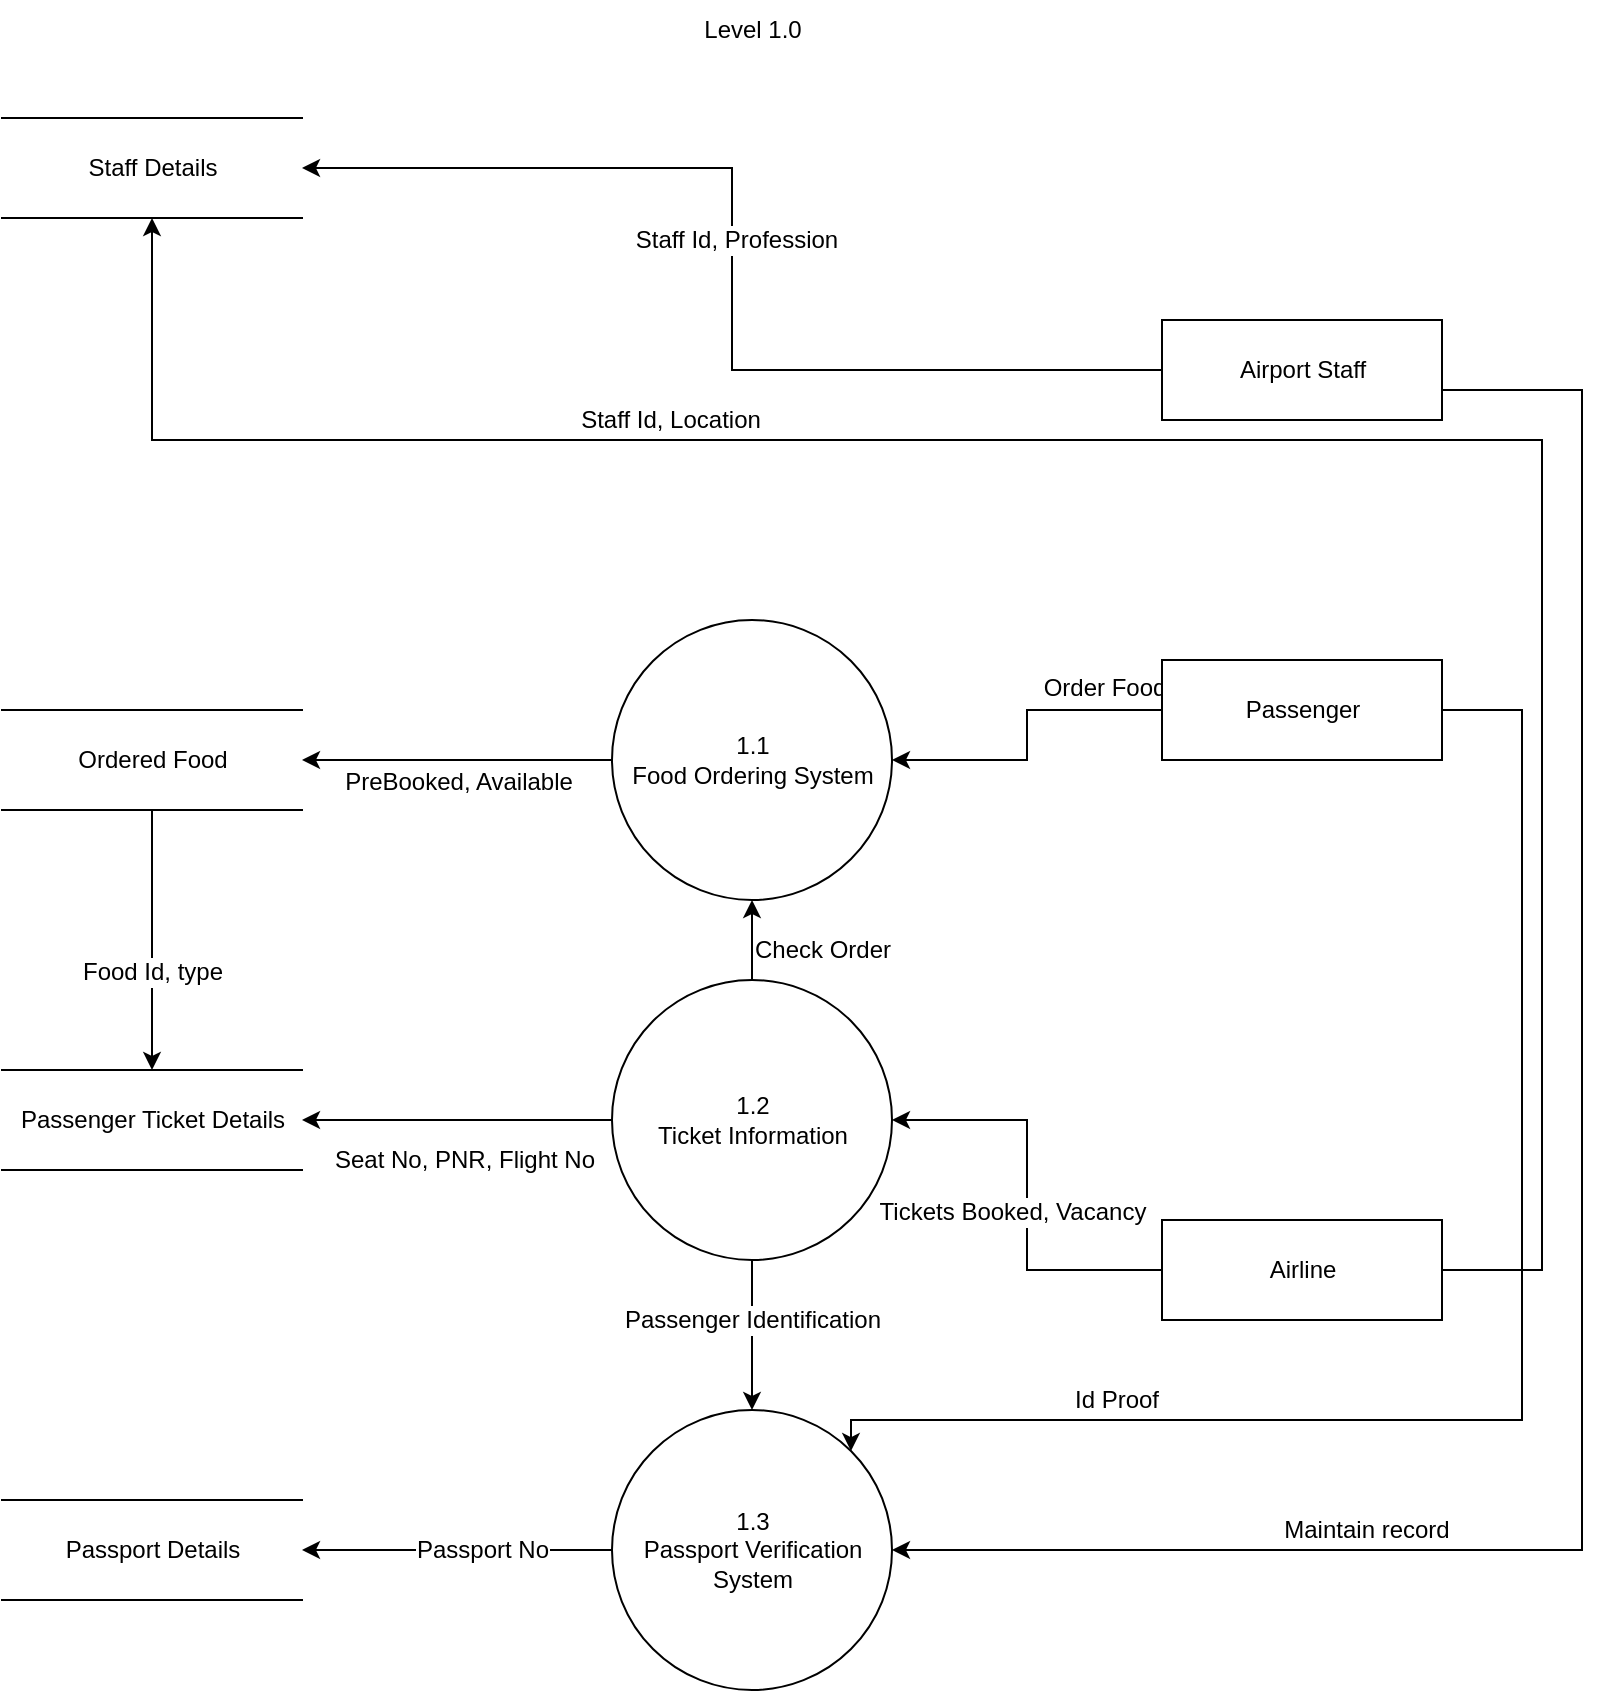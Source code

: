 <mxfile version="20.8.4" type="device"><diagram id="GVL7ajfOeMTSlkLHPafE" name="Page-1"><mxGraphModel dx="1732" dy="722" grid="1" gridSize="10" guides="1" tooltips="1" connect="1" arrows="1" fold="1" page="1" pageScale="1" pageWidth="850" pageHeight="1100" math="0" shadow="0"><root><mxCell id="0"/><mxCell id="1" parent="0"/><mxCell id="f_7Ii94mj_H2YGGK_B9Z-1" value="Staff Details" style="html=1;dashed=0;whitespace=wrap;shape=partialRectangle;right=0;left=0;" vertex="1" parent="1"><mxGeometry x="50" y="159" width="150" height="50" as="geometry"/></mxCell><mxCell id="f_7Ii94mj_H2YGGK_B9Z-11" style="edgeStyle=orthogonalEdgeStyle;rounded=0;orthogonalLoop=1;jettySize=auto;html=1;exitX=0;exitY=0.5;exitDx=0;exitDy=0;entryX=1;entryY=0.5;entryDx=0;entryDy=0;fontSize=12;" edge="1" parent="1" source="f_7Ii94mj_H2YGGK_B9Z-2" target="f_7Ii94mj_H2YGGK_B9Z-10"><mxGeometry relative="1" as="geometry"/></mxCell><mxCell id="f_7Ii94mj_H2YGGK_B9Z-12" value="PreBooked, Available" style="edgeLabel;html=1;align=center;verticalAlign=middle;resizable=0;points=[];fontSize=12;" vertex="1" connectable="0" parent="f_7Ii94mj_H2YGGK_B9Z-11"><mxGeometry x="0.237" relative="1" as="geometry"><mxPoint x="19" y="11" as="offset"/></mxGeometry></mxCell><mxCell id="f_7Ii94mj_H2YGGK_B9Z-2" value="1.1&lt;br&gt;Food Ordering System" style="shape=ellipse;html=1;dashed=0;whitespace=wrap;aspect=fixed;perimeter=ellipsePerimeter;" vertex="1" parent="1"><mxGeometry x="355" y="410" width="140" height="140" as="geometry"/></mxCell><mxCell id="f_7Ii94mj_H2YGGK_B9Z-4" style="edgeStyle=orthogonalEdgeStyle;rounded=0;orthogonalLoop=1;jettySize=auto;html=1;exitX=0;exitY=0.5;exitDx=0;exitDy=0;entryX=1;entryY=0.5;entryDx=0;entryDy=0;" edge="1" parent="1" source="f_7Ii94mj_H2YGGK_B9Z-3" target="f_7Ii94mj_H2YGGK_B9Z-1"><mxGeometry relative="1" as="geometry"/></mxCell><mxCell id="f_7Ii94mj_H2YGGK_B9Z-5" value="&lt;font style=&quot;font-size: 12px;&quot;&gt;Staff Id, Profession&lt;/font&gt;" style="edgeLabel;html=1;align=center;verticalAlign=middle;resizable=0;points=[];" vertex="1" connectable="0" parent="f_7Ii94mj_H2YGGK_B9Z-4"><mxGeometry x="0.112" y="2" relative="1" as="geometry"><mxPoint x="4" y="15" as="offset"/></mxGeometry></mxCell><mxCell id="f_7Ii94mj_H2YGGK_B9Z-31" style="edgeStyle=orthogonalEdgeStyle;rounded=0;orthogonalLoop=1;jettySize=auto;html=1;exitX=0.5;exitY=1;exitDx=0;exitDy=0;entryX=1;entryY=0.5;entryDx=0;entryDy=0;fontSize=12;" edge="1" parent="1" source="f_7Ii94mj_H2YGGK_B9Z-3" target="f_7Ii94mj_H2YGGK_B9Z-22"><mxGeometry relative="1" as="geometry"><Array as="points"><mxPoint x="840" y="295"/><mxPoint x="840" y="875"/></Array></mxGeometry></mxCell><mxCell id="f_7Ii94mj_H2YGGK_B9Z-32" value="Maintain record" style="edgeLabel;html=1;align=center;verticalAlign=middle;resizable=0;points=[];fontSize=12;" vertex="1" connectable="0" parent="f_7Ii94mj_H2YGGK_B9Z-31"><mxGeometry x="0.847" y="-3" relative="1" as="geometry"><mxPoint x="154" y="-7" as="offset"/></mxGeometry></mxCell><mxCell id="f_7Ii94mj_H2YGGK_B9Z-3" value="Airport Staff" style="html=1;dashed=0;whitespace=wrap;" vertex="1" parent="1"><mxGeometry x="630" y="260" width="140" height="50" as="geometry"/></mxCell><mxCell id="f_7Ii94mj_H2YGGK_B9Z-8" style="edgeStyle=orthogonalEdgeStyle;rounded=0;orthogonalLoop=1;jettySize=auto;html=1;exitX=0;exitY=0.5;exitDx=0;exitDy=0;entryX=1;entryY=0.5;entryDx=0;entryDy=0;fontSize=12;" edge="1" parent="1" source="f_7Ii94mj_H2YGGK_B9Z-7" target="f_7Ii94mj_H2YGGK_B9Z-2"><mxGeometry relative="1" as="geometry"/></mxCell><mxCell id="f_7Ii94mj_H2YGGK_B9Z-9" value="Order Food" style="edgeLabel;html=1;align=center;verticalAlign=middle;resizable=0;points=[];fontSize=12;" vertex="1" connectable="0" parent="f_7Ii94mj_H2YGGK_B9Z-8"><mxGeometry x="-0.317" y="-3" relative="1" as="geometry"><mxPoint x="25" y="-8" as="offset"/></mxGeometry></mxCell><mxCell id="f_7Ii94mj_H2YGGK_B9Z-33" style="edgeStyle=orthogonalEdgeStyle;rounded=0;orthogonalLoop=1;jettySize=auto;html=1;exitX=1;exitY=0.5;exitDx=0;exitDy=0;entryX=1;entryY=0;entryDx=0;entryDy=0;fontSize=12;" edge="1" parent="1" source="f_7Ii94mj_H2YGGK_B9Z-7" target="f_7Ii94mj_H2YGGK_B9Z-22"><mxGeometry relative="1" as="geometry"><Array as="points"><mxPoint x="810" y="455"/><mxPoint x="810" y="810"/><mxPoint x="475" y="810"/></Array></mxGeometry></mxCell><mxCell id="f_7Ii94mj_H2YGGK_B9Z-34" value="Id Proof" style="edgeLabel;html=1;align=center;verticalAlign=middle;resizable=0;points=[];fontSize=12;" vertex="1" connectable="0" parent="f_7Ii94mj_H2YGGK_B9Z-33"><mxGeometry x="0.589" y="-4" relative="1" as="geometry"><mxPoint x="-6" y="-6" as="offset"/></mxGeometry></mxCell><mxCell id="f_7Ii94mj_H2YGGK_B9Z-7" value="Passenger" style="html=1;dashed=0;whitespace=wrap;" vertex="1" parent="1"><mxGeometry x="630" y="430" width="140" height="50" as="geometry"/></mxCell><mxCell id="f_7Ii94mj_H2YGGK_B9Z-43" style="edgeStyle=orthogonalEdgeStyle;rounded=0;orthogonalLoop=1;jettySize=auto;html=1;exitX=0.5;exitY=1;exitDx=0;exitDy=0;entryX=0.5;entryY=0;entryDx=0;entryDy=0;fontSize=12;" edge="1" parent="1" source="f_7Ii94mj_H2YGGK_B9Z-10" target="f_7Ii94mj_H2YGGK_B9Z-13"><mxGeometry relative="1" as="geometry"/></mxCell><mxCell id="f_7Ii94mj_H2YGGK_B9Z-44" value="Food Id, type" style="edgeLabel;html=1;align=center;verticalAlign=middle;resizable=0;points=[];fontSize=12;" vertex="1" connectable="0" parent="f_7Ii94mj_H2YGGK_B9Z-43"><mxGeometry x="0.239" relative="1" as="geometry"><mxPoint as="offset"/></mxGeometry></mxCell><mxCell id="f_7Ii94mj_H2YGGK_B9Z-10" value="Ordered Food" style="html=1;dashed=0;whitespace=wrap;shape=partialRectangle;right=0;left=0;" vertex="1" parent="1"><mxGeometry x="50" y="455" width="150" height="50" as="geometry"/></mxCell><mxCell id="f_7Ii94mj_H2YGGK_B9Z-13" value="Passenger Ticket Details" style="html=1;dashed=0;whitespace=wrap;shape=partialRectangle;right=0;left=0;" vertex="1" parent="1"><mxGeometry x="50" y="635" width="150" height="50" as="geometry"/></mxCell><mxCell id="f_7Ii94mj_H2YGGK_B9Z-14" value="Passport Details" style="html=1;dashed=0;whitespace=wrap;shape=partialRectangle;right=0;left=0;" vertex="1" parent="1"><mxGeometry x="50" y="850" width="150" height="50" as="geometry"/></mxCell><mxCell id="f_7Ii94mj_H2YGGK_B9Z-24" style="edgeStyle=orthogonalEdgeStyle;rounded=0;orthogonalLoop=1;jettySize=auto;html=1;exitX=0;exitY=0.5;exitDx=0;exitDy=0;entryX=1;entryY=0.5;entryDx=0;entryDy=0;fontSize=12;" edge="1" parent="1" source="f_7Ii94mj_H2YGGK_B9Z-21" target="f_7Ii94mj_H2YGGK_B9Z-13"><mxGeometry relative="1" as="geometry"/></mxCell><mxCell id="f_7Ii94mj_H2YGGK_B9Z-26" value="Seat No, PNR, Flight No" style="edgeLabel;html=1;align=center;verticalAlign=middle;resizable=0;points=[];fontSize=12;" vertex="1" connectable="0" parent="f_7Ii94mj_H2YGGK_B9Z-24"><mxGeometry x="0.271" y="1" relative="1" as="geometry"><mxPoint x="24" y="19" as="offset"/></mxGeometry></mxCell><mxCell id="f_7Ii94mj_H2YGGK_B9Z-37" style="edgeStyle=orthogonalEdgeStyle;rounded=0;orthogonalLoop=1;jettySize=auto;html=1;exitX=0.5;exitY=1;exitDx=0;exitDy=0;entryX=0.5;entryY=0;entryDx=0;entryDy=0;fontSize=12;" edge="1" parent="1" source="f_7Ii94mj_H2YGGK_B9Z-21" target="f_7Ii94mj_H2YGGK_B9Z-22"><mxGeometry relative="1" as="geometry"/></mxCell><mxCell id="f_7Ii94mj_H2YGGK_B9Z-38" value="Passenger Identification" style="edgeLabel;html=1;align=center;verticalAlign=middle;resizable=0;points=[];fontSize=12;" vertex="1" connectable="0" parent="f_7Ii94mj_H2YGGK_B9Z-37"><mxGeometry x="0.286" relative="1" as="geometry"><mxPoint y="-18" as="offset"/></mxGeometry></mxCell><mxCell id="f_7Ii94mj_H2YGGK_B9Z-41" style="edgeStyle=orthogonalEdgeStyle;rounded=0;orthogonalLoop=1;jettySize=auto;html=1;exitX=0.5;exitY=0;exitDx=0;exitDy=0;entryX=0.5;entryY=1;entryDx=0;entryDy=0;fontSize=12;" edge="1" parent="1" source="f_7Ii94mj_H2YGGK_B9Z-21" target="f_7Ii94mj_H2YGGK_B9Z-2"><mxGeometry relative="1" as="geometry"/></mxCell><mxCell id="f_7Ii94mj_H2YGGK_B9Z-42" value="Check Order" style="edgeLabel;html=1;align=center;verticalAlign=middle;resizable=0;points=[];fontSize=12;" vertex="1" connectable="0" parent="f_7Ii94mj_H2YGGK_B9Z-41"><mxGeometry x="0.306" relative="1" as="geometry"><mxPoint x="35" y="11" as="offset"/></mxGeometry></mxCell><mxCell id="f_7Ii94mj_H2YGGK_B9Z-21" value="1.2&lt;br&gt;Ticket Information" style="shape=ellipse;html=1;dashed=0;whitespace=wrap;aspect=fixed;perimeter=ellipsePerimeter;" vertex="1" parent="1"><mxGeometry x="355" y="590" width="140" height="140" as="geometry"/></mxCell><mxCell id="f_7Ii94mj_H2YGGK_B9Z-39" style="edgeStyle=orthogonalEdgeStyle;rounded=0;orthogonalLoop=1;jettySize=auto;html=1;exitX=0;exitY=0.5;exitDx=0;exitDy=0;entryX=1;entryY=0.5;entryDx=0;entryDy=0;fontSize=12;" edge="1" parent="1" source="f_7Ii94mj_H2YGGK_B9Z-22" target="f_7Ii94mj_H2YGGK_B9Z-14"><mxGeometry relative="1" as="geometry"/></mxCell><mxCell id="f_7Ii94mj_H2YGGK_B9Z-40" value="Passport No" style="edgeLabel;html=1;align=center;verticalAlign=middle;resizable=0;points=[];fontSize=12;" vertex="1" connectable="0" parent="f_7Ii94mj_H2YGGK_B9Z-39"><mxGeometry x="-0.162" relative="1" as="geometry"><mxPoint as="offset"/></mxGeometry></mxCell><mxCell id="f_7Ii94mj_H2YGGK_B9Z-22" value="1.3&lt;br&gt;Passport Verification &lt;br&gt;System" style="shape=ellipse;html=1;dashed=0;whitespace=wrap;aspect=fixed;perimeter=ellipsePerimeter;" vertex="1" parent="1"><mxGeometry x="355" y="805" width="140" height="140" as="geometry"/></mxCell><mxCell id="f_7Ii94mj_H2YGGK_B9Z-25" style="edgeStyle=orthogonalEdgeStyle;rounded=0;orthogonalLoop=1;jettySize=auto;html=1;exitX=0;exitY=0.5;exitDx=0;exitDy=0;entryX=1;entryY=0.5;entryDx=0;entryDy=0;fontSize=12;" edge="1" parent="1" source="f_7Ii94mj_H2YGGK_B9Z-23" target="f_7Ii94mj_H2YGGK_B9Z-21"><mxGeometry relative="1" as="geometry"/></mxCell><mxCell id="f_7Ii94mj_H2YGGK_B9Z-27" value="Tickets Booked, Vacancy" style="edgeLabel;html=1;align=center;verticalAlign=middle;resizable=0;points=[];fontSize=12;" vertex="1" connectable="0" parent="f_7Ii94mj_H2YGGK_B9Z-25"><mxGeometry x="-0.243" y="-3" relative="1" as="geometry"><mxPoint x="-11" y="-17" as="offset"/></mxGeometry></mxCell><mxCell id="f_7Ii94mj_H2YGGK_B9Z-28" style="edgeStyle=orthogonalEdgeStyle;rounded=0;orthogonalLoop=1;jettySize=auto;html=1;exitX=1;exitY=0.5;exitDx=0;exitDy=0;entryX=0.5;entryY=1;entryDx=0;entryDy=0;fontSize=12;" edge="1" parent="1" source="f_7Ii94mj_H2YGGK_B9Z-23" target="f_7Ii94mj_H2YGGK_B9Z-1"><mxGeometry relative="1" as="geometry"><Array as="points"><mxPoint x="820" y="735"/><mxPoint x="820" y="320"/><mxPoint x="125" y="320"/></Array></mxGeometry></mxCell><mxCell id="f_7Ii94mj_H2YGGK_B9Z-30" value="Staff Id, Location" style="edgeLabel;html=1;align=center;verticalAlign=middle;resizable=0;points=[];fontSize=12;" vertex="1" connectable="0" parent="f_7Ii94mj_H2YGGK_B9Z-28"><mxGeometry x="0.417" relative="1" as="geometry"><mxPoint x="-1" y="-10" as="offset"/></mxGeometry></mxCell><mxCell id="f_7Ii94mj_H2YGGK_B9Z-23" value="Airline" style="html=1;dashed=0;whitespace=wrap;" vertex="1" parent="1"><mxGeometry x="630" y="710" width="140" height="50" as="geometry"/></mxCell><mxCell id="f_7Ii94mj_H2YGGK_B9Z-45" value="Level 1.0" style="text;html=1;align=center;verticalAlign=middle;resizable=0;points=[];autosize=1;strokeColor=none;fillColor=none;fontSize=12;" vertex="1" parent="1"><mxGeometry x="390" y="100" width="70" height="30" as="geometry"/></mxCell></root></mxGraphModel></diagram></mxfile>